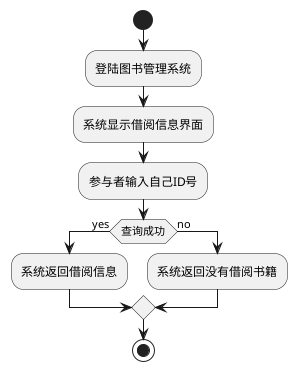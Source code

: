 @startuml
start
:登陆图书管理系统;
:系统显示借阅信息界面;
:参与者输入自己ID号;
if (查询成功) then (yes)
  :系统返回借阅信息;
else (no)
  :系统返回没有借阅书籍;
endif
stop
@enduml
